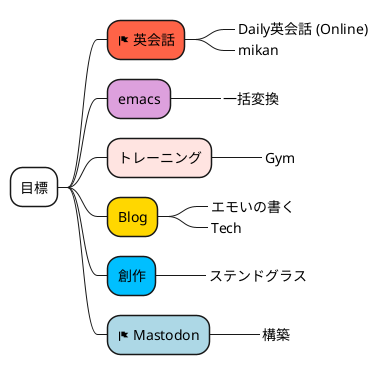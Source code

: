 @startmindmap
*[#white] 目標
**[#tomato] <&flag> 英会話
***_ Daily英会話 (Online)
***_ mikan
**[#plum] emacs
***_ 一括変換
**[#mistyrose] トレーニング
***_ Gym
**[#gold] Blog
***_ エモいの書く
***_ Tech
**[#deepskyblue] 創作
***_ ステンドグラス
**[#lightblue] <&flag> Mastodon
***_ 構築
@endmindmap